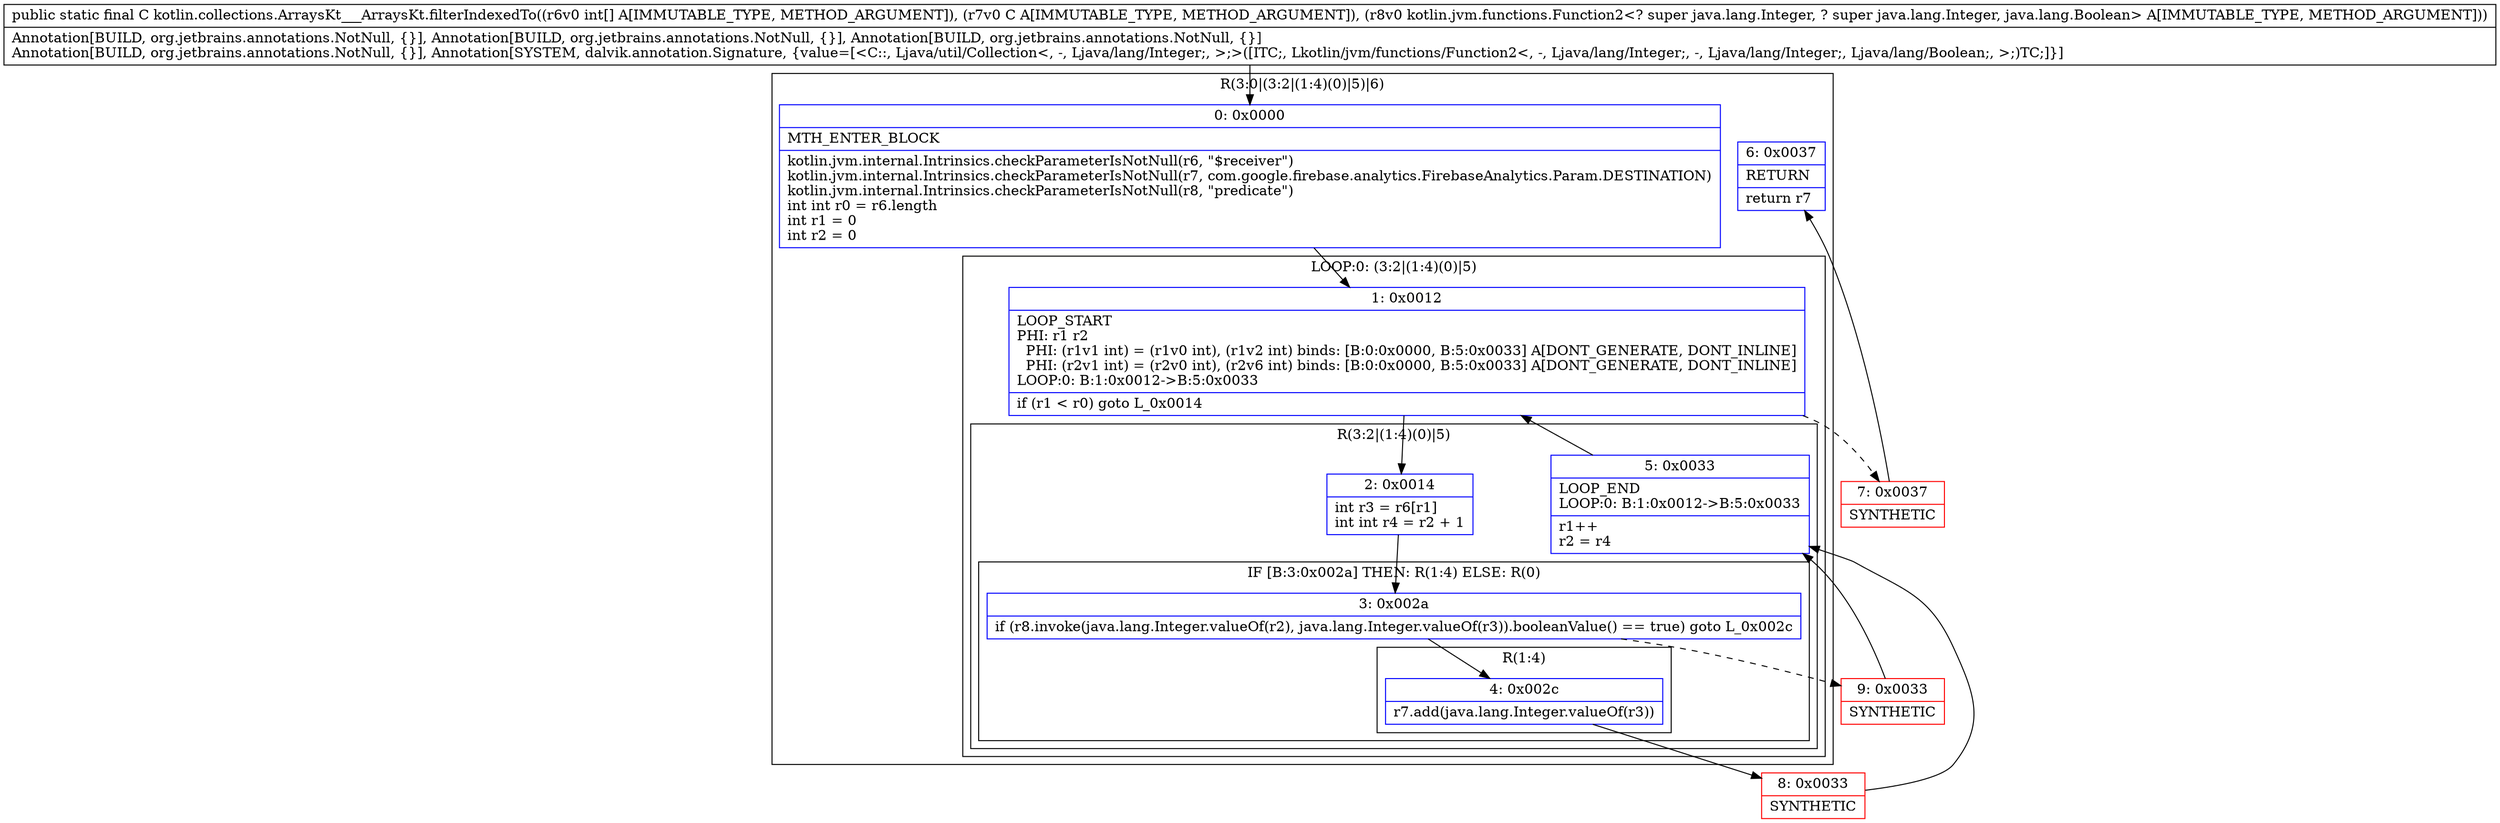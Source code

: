 digraph "CFG forkotlin.collections.ArraysKt___ArraysKt.filterIndexedTo([ILjava\/util\/Collection;Lkotlin\/jvm\/functions\/Function2;)Ljava\/util\/Collection;" {
subgraph cluster_Region_1571819723 {
label = "R(3:0|(3:2|(1:4)(0)|5)|6)";
node [shape=record,color=blue];
Node_0 [shape=record,label="{0\:\ 0x0000|MTH_ENTER_BLOCK\l|kotlin.jvm.internal.Intrinsics.checkParameterIsNotNull(r6, \"$receiver\")\lkotlin.jvm.internal.Intrinsics.checkParameterIsNotNull(r7, com.google.firebase.analytics.FirebaseAnalytics.Param.DESTINATION)\lkotlin.jvm.internal.Intrinsics.checkParameterIsNotNull(r8, \"predicate\")\lint int r0 = r6.length\lint r1 = 0\lint r2 = 0\l}"];
subgraph cluster_LoopRegion_1857161707 {
label = "LOOP:0: (3:2|(1:4)(0)|5)";
node [shape=record,color=blue];
Node_1 [shape=record,label="{1\:\ 0x0012|LOOP_START\lPHI: r1 r2 \l  PHI: (r1v1 int) = (r1v0 int), (r1v2 int) binds: [B:0:0x0000, B:5:0x0033] A[DONT_GENERATE, DONT_INLINE]\l  PHI: (r2v1 int) = (r2v0 int), (r2v6 int) binds: [B:0:0x0000, B:5:0x0033] A[DONT_GENERATE, DONT_INLINE]\lLOOP:0: B:1:0x0012\-\>B:5:0x0033\l|if (r1 \< r0) goto L_0x0014\l}"];
subgraph cluster_Region_1592370346 {
label = "R(3:2|(1:4)(0)|5)";
node [shape=record,color=blue];
Node_2 [shape=record,label="{2\:\ 0x0014|int r3 = r6[r1]\lint int r4 = r2 + 1\l}"];
subgraph cluster_IfRegion_956334671 {
label = "IF [B:3:0x002a] THEN: R(1:4) ELSE: R(0)";
node [shape=record,color=blue];
Node_3 [shape=record,label="{3\:\ 0x002a|if (r8.invoke(java.lang.Integer.valueOf(r2), java.lang.Integer.valueOf(r3)).booleanValue() == true) goto L_0x002c\l}"];
subgraph cluster_Region_1684794348 {
label = "R(1:4)";
node [shape=record,color=blue];
Node_4 [shape=record,label="{4\:\ 0x002c|r7.add(java.lang.Integer.valueOf(r3))\l}"];
}
subgraph cluster_Region_1313904764 {
label = "R(0)";
node [shape=record,color=blue];
}
}
Node_5 [shape=record,label="{5\:\ 0x0033|LOOP_END\lLOOP:0: B:1:0x0012\-\>B:5:0x0033\l|r1++\lr2 = r4\l}"];
}
}
Node_6 [shape=record,label="{6\:\ 0x0037|RETURN\l|return r7\l}"];
}
Node_7 [shape=record,color=red,label="{7\:\ 0x0037|SYNTHETIC\l}"];
Node_8 [shape=record,color=red,label="{8\:\ 0x0033|SYNTHETIC\l}"];
Node_9 [shape=record,color=red,label="{9\:\ 0x0033|SYNTHETIC\l}"];
MethodNode[shape=record,label="{public static final C kotlin.collections.ArraysKt___ArraysKt.filterIndexedTo((r6v0 int[] A[IMMUTABLE_TYPE, METHOD_ARGUMENT]), (r7v0 C A[IMMUTABLE_TYPE, METHOD_ARGUMENT]), (r8v0 kotlin.jvm.functions.Function2\<? super java.lang.Integer, ? super java.lang.Integer, java.lang.Boolean\> A[IMMUTABLE_TYPE, METHOD_ARGUMENT]))  | Annotation[BUILD, org.jetbrains.annotations.NotNull, \{\}], Annotation[BUILD, org.jetbrains.annotations.NotNull, \{\}], Annotation[BUILD, org.jetbrains.annotations.NotNull, \{\}]\lAnnotation[BUILD, org.jetbrains.annotations.NotNull, \{\}], Annotation[SYSTEM, dalvik.annotation.Signature, \{value=[\<C::, Ljava\/util\/Collection\<, \-, Ljava\/lang\/Integer;, \>;\>([ITC;, Lkotlin\/jvm\/functions\/Function2\<, \-, Ljava\/lang\/Integer;, \-, Ljava\/lang\/Integer;, Ljava\/lang\/Boolean;, \>;)TC;]\}]\l}"];
MethodNode -> Node_0;
Node_0 -> Node_1;
Node_1 -> Node_2;
Node_1 -> Node_7[style=dashed];
Node_2 -> Node_3;
Node_3 -> Node_4;
Node_3 -> Node_9[style=dashed];
Node_4 -> Node_8;
Node_5 -> Node_1;
Node_7 -> Node_6;
Node_8 -> Node_5;
Node_9 -> Node_5;
}

